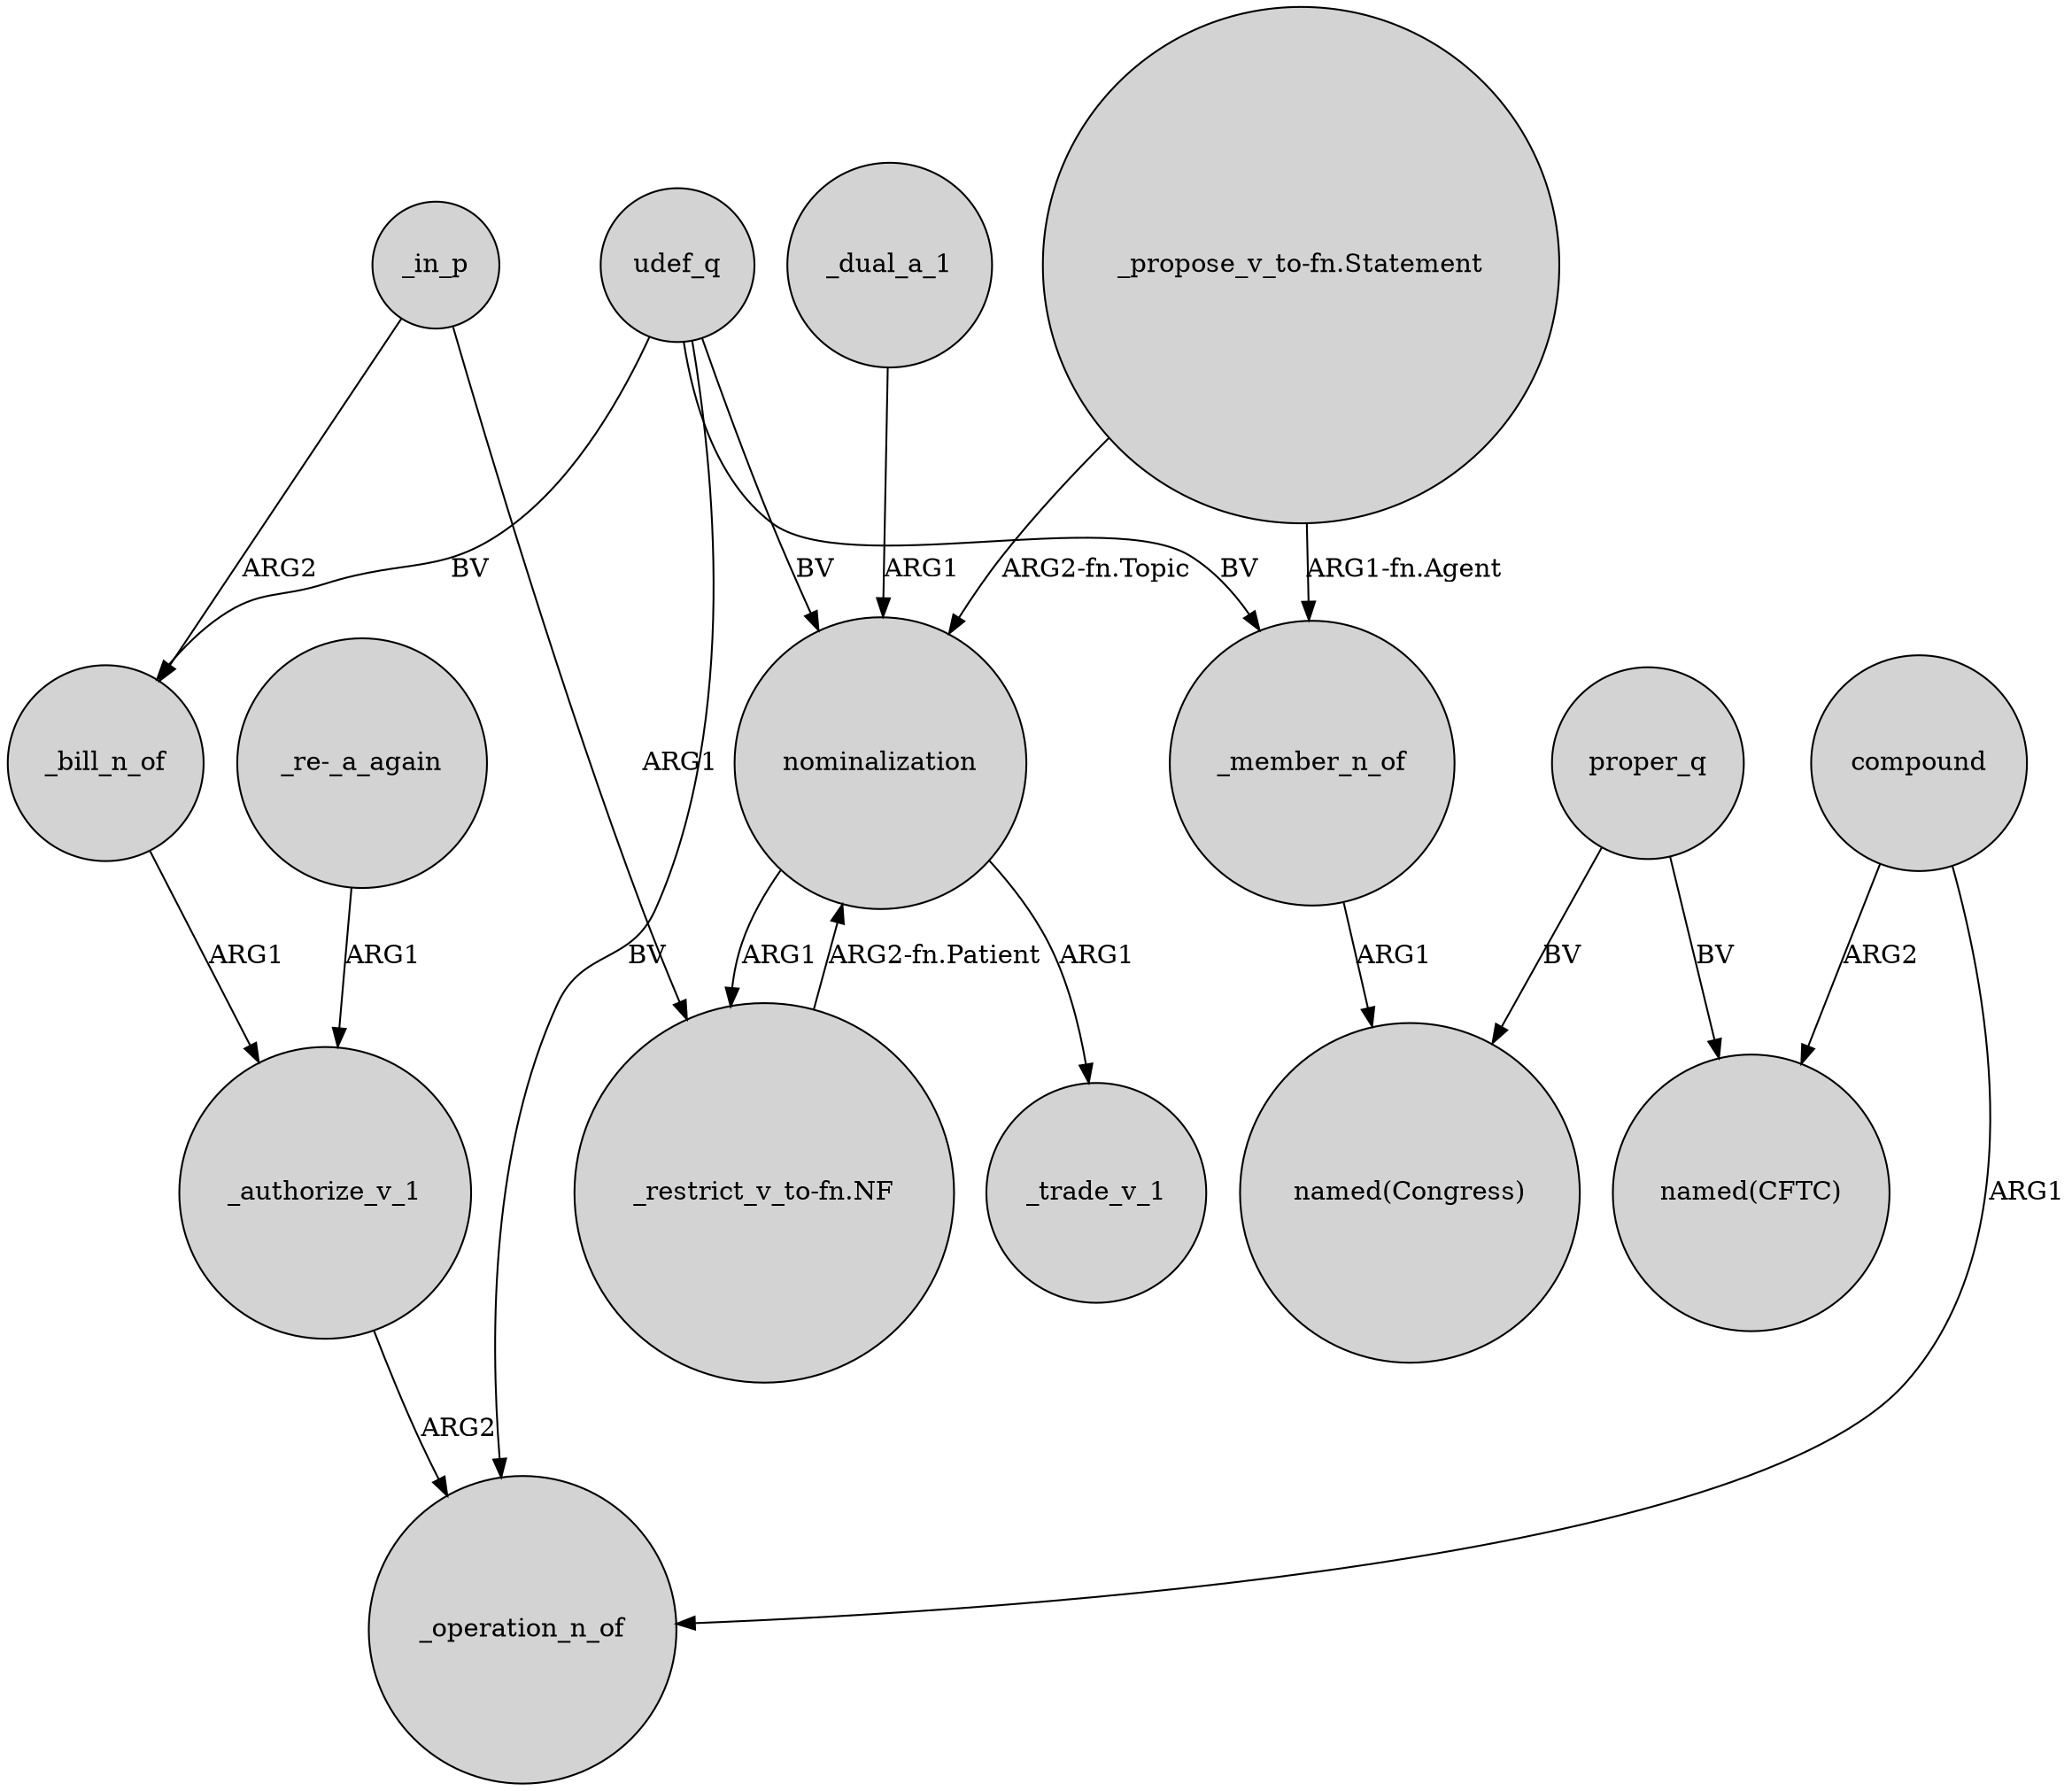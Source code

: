 digraph {
	node [shape=circle style=filled]
	compound -> _operation_n_of [label=ARG1]
	"_restrict_v_to-fn.NF" -> nominalization [label="ARG2-fn.Patient"]
	_bill_n_of -> _authorize_v_1 [label=ARG1]
	"_propose_v_to-fn.Statement" -> _member_n_of [label="ARG1-fn.Agent"]
	udef_q -> _bill_n_of [label=BV]
	nominalization -> _trade_v_1 [label=ARG1]
	nominalization -> "_restrict_v_to-fn.NF" [label=ARG1]
	proper_q -> "named(Congress)" [label=BV]
	_in_p -> "_restrict_v_to-fn.NF" [label=ARG1]
	"_propose_v_to-fn.Statement" -> nominalization [label="ARG2-fn.Topic"]
	_in_p -> _bill_n_of [label=ARG2]
	udef_q -> _member_n_of [label=BV]
	compound -> "named(CFTC)" [label=ARG2]
	udef_q -> nominalization [label=BV]
	_dual_a_1 -> nominalization [label=ARG1]
	"_re-_a_again" -> _authorize_v_1 [label=ARG1]
	_member_n_of -> "named(Congress)" [label=ARG1]
	udef_q -> _operation_n_of [label=BV]
	_authorize_v_1 -> _operation_n_of [label=ARG2]
	proper_q -> "named(CFTC)" [label=BV]
}
